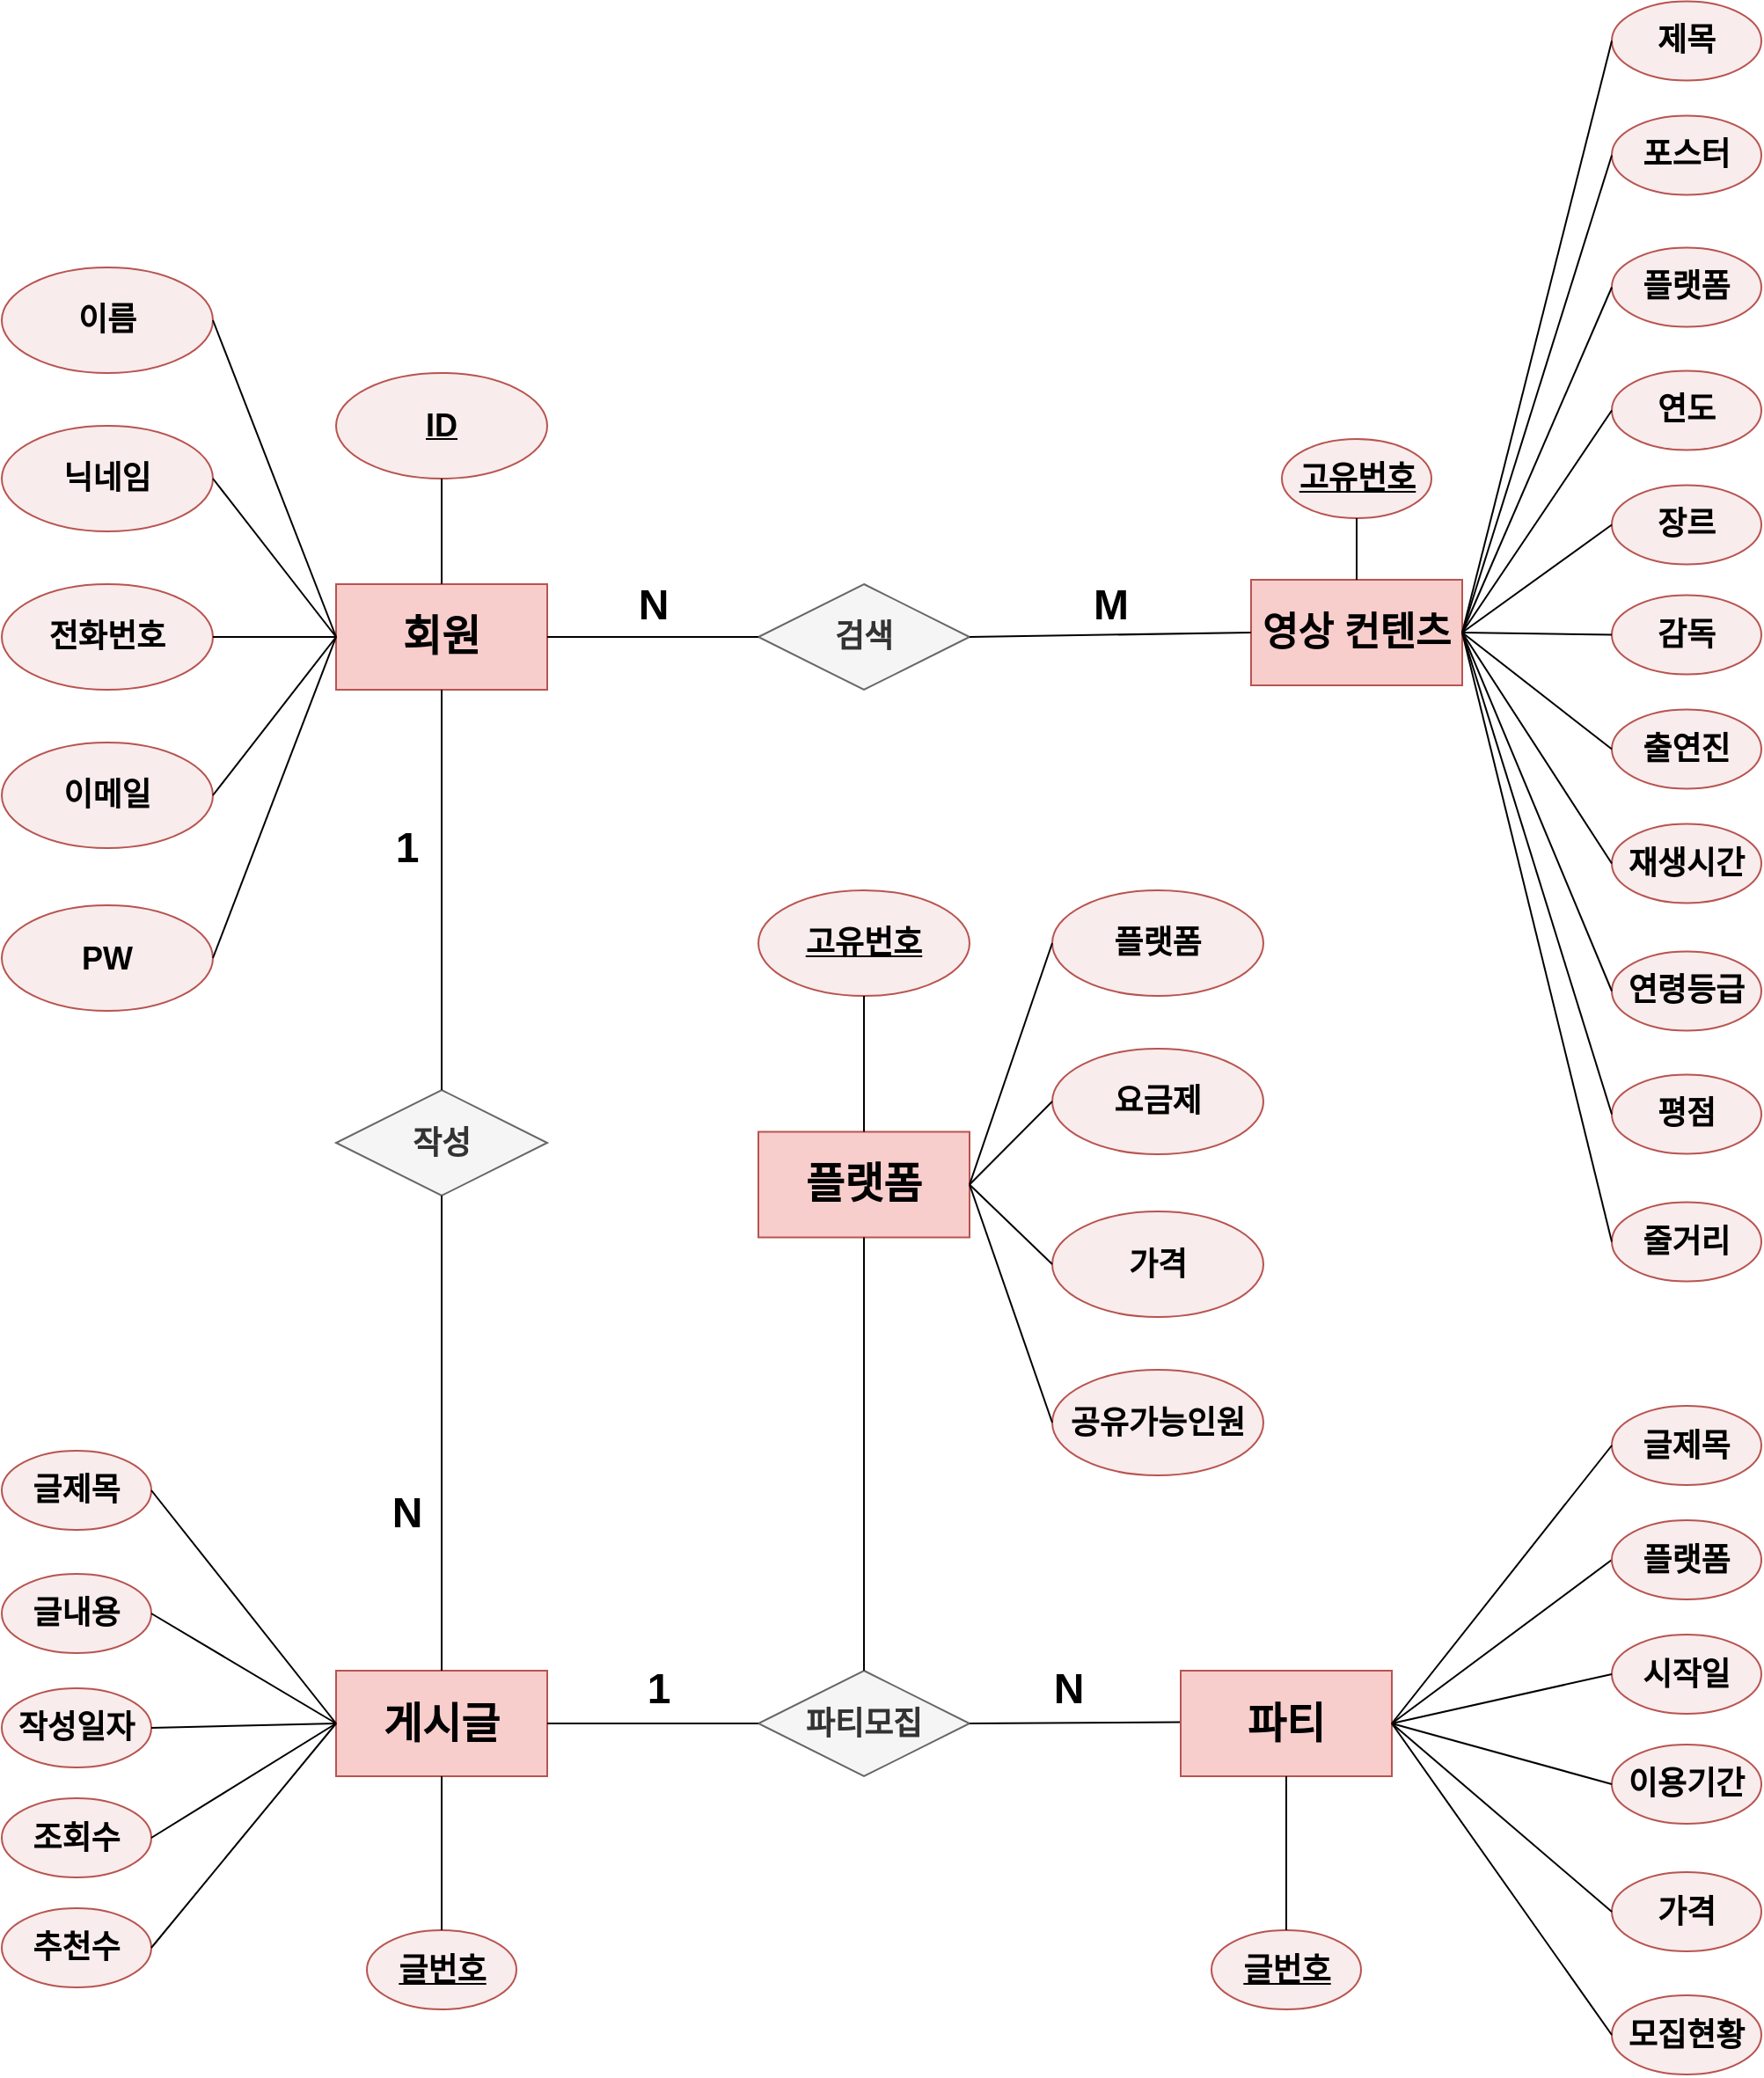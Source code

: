 <mxfile version="21.6.6" type="github">
  <diagram name="페이지-1" id="CwoBdQqP3WxRwVz8Imy_">
    <mxGraphModel dx="2500" dy="1132" grid="0" gridSize="10" guides="1" tooltips="1" connect="1" arrows="1" fold="1" page="0" pageScale="1" pageWidth="827" pageHeight="1169" math="0" shadow="0">
      <root>
        <mxCell id="0" />
        <mxCell id="1" parent="0" />
        <mxCell id="xpID4ekq_0A04-lth_M5-1" value="&lt;font size=&quot;1&quot;&gt;&lt;b style=&quot;font-size: 24px;&quot;&gt;회원&lt;/b&gt;&lt;/font&gt;" style="rounded=0;whiteSpace=wrap;html=1;fillColor=#f8cecc;strokeColor=#b85450;" vertex="1" parent="1">
          <mxGeometry x="180" y="490" width="120" height="60" as="geometry" />
        </mxCell>
        <mxCell id="xpID4ekq_0A04-lth_M5-2" value="&lt;b&gt;&lt;font style=&quot;font-size: 18px;&quot;&gt;닉네임&lt;/font&gt;&lt;/b&gt;" style="ellipse;whiteSpace=wrap;html=1;fillColor=#F8ECEC;strokeColor=#b85450;" vertex="1" parent="1">
          <mxGeometry x="-10" y="400" width="120" height="60" as="geometry" />
        </mxCell>
        <mxCell id="xpID4ekq_0A04-lth_M5-3" value="" style="endArrow=none;html=1;rounded=0;entryX=0;entryY=0.5;entryDx=0;entryDy=0;exitX=1;exitY=0.5;exitDx=0;exitDy=0;" edge="1" parent="1" source="xpID4ekq_0A04-lth_M5-2" target="xpID4ekq_0A04-lth_M5-1">
          <mxGeometry width="50" height="50" relative="1" as="geometry">
            <mxPoint x="140" y="520" as="sourcePoint" />
            <mxPoint x="190" y="470" as="targetPoint" />
          </mxGeometry>
        </mxCell>
        <mxCell id="xpID4ekq_0A04-lth_M5-4" value="&lt;span style=&quot;font-size: 18px;&quot;&gt;&lt;b&gt;PW&lt;/b&gt;&lt;/span&gt;" style="ellipse;whiteSpace=wrap;html=1;fillColor=#F8ECEC;strokeColor=#b85450;" vertex="1" parent="1">
          <mxGeometry x="-10" y="672.5" width="120" height="60" as="geometry" />
        </mxCell>
        <mxCell id="xpID4ekq_0A04-lth_M5-5" value="&lt;span style=&quot;font-size: 18px;&quot;&gt;&lt;b&gt;&lt;u&gt;ID&lt;/u&gt;&lt;/b&gt;&lt;/span&gt;" style="ellipse;whiteSpace=wrap;html=1;fillColor=#F8ECEC;strokeColor=#b85450;" vertex="1" parent="1">
          <mxGeometry x="180" y="370" width="120" height="60" as="geometry" />
        </mxCell>
        <mxCell id="xpID4ekq_0A04-lth_M5-6" value="" style="endArrow=none;html=1;rounded=0;entryX=0.5;entryY=0;entryDx=0;entryDy=0;exitX=0.5;exitY=1;exitDx=0;exitDy=0;" edge="1" parent="1" source="xpID4ekq_0A04-lth_M5-5" target="xpID4ekq_0A04-lth_M5-1">
          <mxGeometry width="50" height="50" relative="1" as="geometry">
            <mxPoint x="240" y="470" as="sourcePoint" />
            <mxPoint x="290" y="420" as="targetPoint" />
          </mxGeometry>
        </mxCell>
        <mxCell id="xpID4ekq_0A04-lth_M5-8" value="" style="endArrow=none;html=1;rounded=0;entryX=1;entryY=0.5;entryDx=0;entryDy=0;exitX=0;exitY=0.5;exitDx=0;exitDy=0;" edge="1" parent="1" source="xpID4ekq_0A04-lth_M5-1" target="xpID4ekq_0A04-lth_M5-4">
          <mxGeometry width="50" height="50" relative="1" as="geometry">
            <mxPoint x="240" y="550" as="sourcePoint" />
            <mxPoint x="290" y="500" as="targetPoint" />
          </mxGeometry>
        </mxCell>
        <mxCell id="xpID4ekq_0A04-lth_M5-9" value="&lt;b&gt;&lt;font style=&quot;font-size: 18px;&quot;&gt;이메일&lt;/font&gt;&lt;/b&gt;" style="ellipse;whiteSpace=wrap;html=1;fillColor=#F8ECEC;strokeColor=#b85450;" vertex="1" parent="1">
          <mxGeometry x="-10" y="580" width="120" height="60" as="geometry" />
        </mxCell>
        <mxCell id="xpID4ekq_0A04-lth_M5-10" value="" style="endArrow=none;html=1;rounded=0;exitX=1;exitY=0.5;exitDx=0;exitDy=0;" edge="1" parent="1" source="xpID4ekq_0A04-lth_M5-9">
          <mxGeometry width="50" height="50" relative="1" as="geometry">
            <mxPoint x="130" y="570" as="sourcePoint" />
            <mxPoint x="180" y="520" as="targetPoint" />
          </mxGeometry>
        </mxCell>
        <mxCell id="xpID4ekq_0A04-lth_M5-11" value="&lt;b&gt;&lt;font style=&quot;font-size: 18px;&quot;&gt;전화번호&lt;/font&gt;&lt;/b&gt;" style="ellipse;whiteSpace=wrap;html=1;fillColor=#F8ECEC;strokeColor=#b85450;" vertex="1" parent="1">
          <mxGeometry x="-10" y="490" width="120" height="60" as="geometry" />
        </mxCell>
        <mxCell id="xpID4ekq_0A04-lth_M5-12" value="" style="endArrow=none;html=1;rounded=0;entryX=0;entryY=0.5;entryDx=0;entryDy=0;exitX=1;exitY=0.5;exitDx=0;exitDy=0;" edge="1" parent="1" source="xpID4ekq_0A04-lth_M5-11" target="xpID4ekq_0A04-lth_M5-1">
          <mxGeometry width="50" height="50" relative="1" as="geometry">
            <mxPoint x="120" y="520" as="sourcePoint" />
            <mxPoint x="170" y="470" as="targetPoint" />
          </mxGeometry>
        </mxCell>
        <mxCell id="xpID4ekq_0A04-lth_M5-13" value="&lt;font style=&quot;font-size: 18px;&quot;&gt;&lt;b&gt;검색&lt;/b&gt;&lt;/font&gt;" style="rhombus;whiteSpace=wrap;html=1;fillColor=#f5f5f5;fontColor=#333333;strokeColor=#666666;" vertex="1" parent="1">
          <mxGeometry x="420" y="490" width="120" height="60" as="geometry" />
        </mxCell>
        <mxCell id="xpID4ekq_0A04-lth_M5-14" value="" style="endArrow=none;html=1;rounded=0;entryX=0;entryY=0.5;entryDx=0;entryDy=0;" edge="1" parent="1" target="xpID4ekq_0A04-lth_M5-13">
          <mxGeometry width="50" height="50" relative="1" as="geometry">
            <mxPoint x="300" y="520" as="sourcePoint" />
            <mxPoint x="350" y="470" as="targetPoint" />
          </mxGeometry>
        </mxCell>
        <mxCell id="xpID4ekq_0A04-lth_M5-40" value="&lt;b style=&quot;&quot;&gt;&lt;font style=&quot;font-size: 22px;&quot;&gt;영상 컨텐츠&lt;/font&gt;&lt;/b&gt;" style="rounded=0;whiteSpace=wrap;html=1;fillColor=#f8cecc;strokeColor=#b85450;" vertex="1" parent="1">
          <mxGeometry x="700" y="487.5" width="120" height="60" as="geometry" />
        </mxCell>
        <mxCell id="xpID4ekq_0A04-lth_M5-41" value="&lt;b&gt;&lt;font style=&quot;font-size: 18px;&quot;&gt;제목&lt;/font&gt;&lt;/b&gt;" style="ellipse;whiteSpace=wrap;html=1;fillColor=#F8ECEC;strokeColor=#b85450;" vertex="1" parent="1">
          <mxGeometry x="905" y="158.75" width="85" height="45" as="geometry" />
        </mxCell>
        <mxCell id="xpID4ekq_0A04-lth_M5-42" value="&lt;b&gt;&lt;font style=&quot;font-size: 18px;&quot;&gt;연도&lt;/font&gt;&lt;/b&gt;" style="ellipse;whiteSpace=wrap;html=1;fillColor=#F8ECEC;strokeColor=#b85450;" vertex="1" parent="1">
          <mxGeometry x="905" y="368.75" width="85" height="45" as="geometry" />
        </mxCell>
        <mxCell id="xpID4ekq_0A04-lth_M5-43" value="&lt;span style=&quot;font-size: 18px;&quot;&gt;&lt;b&gt;&lt;u&gt;고유번호&lt;/u&gt;&lt;/b&gt;&lt;/span&gt;" style="ellipse;whiteSpace=wrap;html=1;fillColor=#F8ECEC;strokeColor=#b85450;" vertex="1" parent="1">
          <mxGeometry x="717.5" y="407.5" width="85" height="45" as="geometry" />
        </mxCell>
        <mxCell id="xpID4ekq_0A04-lth_M5-44" value="" style="endArrow=none;html=1;rounded=0;entryX=0.5;entryY=0;entryDx=0;entryDy=0;exitX=0.5;exitY=1;exitDx=0;exitDy=0;" edge="1" parent="1" target="xpID4ekq_0A04-lth_M5-40" source="xpID4ekq_0A04-lth_M5-43">
          <mxGeometry width="50" height="50" relative="1" as="geometry">
            <mxPoint x="660" y="457.5" as="sourcePoint" />
            <mxPoint x="710" y="407.5" as="targetPoint" />
          </mxGeometry>
        </mxCell>
        <mxCell id="xpID4ekq_0A04-lth_M5-45" value="" style="endArrow=none;html=1;rounded=0;entryX=0;entryY=0.5;entryDx=0;entryDy=0;exitX=1;exitY=0.5;exitDx=0;exitDy=0;" edge="1" parent="1" target="xpID4ekq_0A04-lth_M5-41" source="xpID4ekq_0A04-lth_M5-40">
          <mxGeometry width="50" height="50" relative="1" as="geometry">
            <mxPoint x="760" y="487.5" as="sourcePoint" />
            <mxPoint x="810" y="437.5" as="targetPoint" />
          </mxGeometry>
        </mxCell>
        <mxCell id="xpID4ekq_0A04-lth_M5-46" value="" style="endArrow=none;html=1;rounded=0;entryX=0;entryY=0.5;entryDx=0;entryDy=0;exitX=1;exitY=0.5;exitDx=0;exitDy=0;" edge="1" parent="1" target="xpID4ekq_0A04-lth_M5-42" source="xpID4ekq_0A04-lth_M5-40">
          <mxGeometry width="50" height="50" relative="1" as="geometry">
            <mxPoint x="760" y="487.5" as="sourcePoint" />
            <mxPoint x="810" y="437.5" as="targetPoint" />
          </mxGeometry>
        </mxCell>
        <mxCell id="xpID4ekq_0A04-lth_M5-48" value="&lt;b&gt;&lt;font style=&quot;font-size: 18px;&quot;&gt;재생시간&lt;/font&gt;&lt;/b&gt;" style="ellipse;whiteSpace=wrap;html=1;fillColor=#F8ECEC;strokeColor=#b85450;" vertex="1" parent="1">
          <mxGeometry x="905" y="626.25" width="85" height="45" as="geometry" />
        </mxCell>
        <mxCell id="xpID4ekq_0A04-lth_M5-49" value="&lt;b&gt;&lt;font style=&quot;font-size: 18px;&quot;&gt;감독&lt;/font&gt;&lt;/b&gt;" style="ellipse;whiteSpace=wrap;html=1;fillColor=#F8ECEC;strokeColor=#b85450;" vertex="1" parent="1">
          <mxGeometry x="905" y="496.25" width="85" height="45" as="geometry" />
        </mxCell>
        <mxCell id="xpID4ekq_0A04-lth_M5-51" value="" style="endArrow=none;html=1;rounded=0;exitX=0;exitY=0.5;exitDx=0;exitDy=0;entryX=1;entryY=0.5;entryDx=0;entryDy=0;" edge="1" parent="1" source="xpID4ekq_0A04-lth_M5-49" target="xpID4ekq_0A04-lth_M5-40">
          <mxGeometry width="50" height="50" relative="1" as="geometry">
            <mxPoint x="710" y="597.5" as="sourcePoint" />
            <mxPoint x="760" y="547.5" as="targetPoint" />
          </mxGeometry>
        </mxCell>
        <mxCell id="xpID4ekq_0A04-lth_M5-52" value="" style="endArrow=none;html=1;rounded=0;entryX=0;entryY=0.5;entryDx=0;entryDy=0;exitX=1;exitY=0.5;exitDx=0;exitDy=0;" edge="1" parent="1" target="xpID4ekq_0A04-lth_M5-48" source="xpID4ekq_0A04-lth_M5-40">
          <mxGeometry width="50" height="50" relative="1" as="geometry">
            <mxPoint x="825" y="517.5" as="sourcePoint" />
            <mxPoint x="810" y="497.5" as="targetPoint" />
          </mxGeometry>
        </mxCell>
        <mxCell id="xpID4ekq_0A04-lth_M5-53" value="&lt;span style=&quot;font-size: 18px;&quot;&gt;&lt;b&gt;출연진&lt;/b&gt;&lt;/span&gt;" style="ellipse;whiteSpace=wrap;html=1;fillColor=#F8ECEC;strokeColor=#b85450;" vertex="1" parent="1">
          <mxGeometry x="905" y="561.25" width="85" height="45" as="geometry" />
        </mxCell>
        <mxCell id="xpID4ekq_0A04-lth_M5-54" value="&lt;span style=&quot;font-size: 18px;&quot;&gt;&lt;b&gt;장르&lt;/b&gt;&lt;/span&gt;" style="ellipse;whiteSpace=wrap;html=1;fillColor=#F8ECEC;strokeColor=#b85450;" vertex="1" parent="1">
          <mxGeometry x="905" y="433.75" width="85" height="45" as="geometry" />
        </mxCell>
        <mxCell id="xpID4ekq_0A04-lth_M5-55" value="" style="endArrow=none;html=1;rounded=0;entryX=0;entryY=0.5;entryDx=0;entryDy=0;" edge="1" parent="1" target="xpID4ekq_0A04-lth_M5-53">
          <mxGeometry width="50" height="50" relative="1" as="geometry">
            <mxPoint x="820" y="517.5" as="sourcePoint" />
            <mxPoint x="870" y="467.5" as="targetPoint" />
          </mxGeometry>
        </mxCell>
        <mxCell id="xpID4ekq_0A04-lth_M5-56" value="" style="endArrow=none;html=1;rounded=0;entryX=0;entryY=0.5;entryDx=0;entryDy=0;" edge="1" parent="1" target="xpID4ekq_0A04-lth_M5-54">
          <mxGeometry width="50" height="50" relative="1" as="geometry">
            <mxPoint x="820" y="517.5" as="sourcePoint" />
            <mxPoint x="870" y="467.5" as="targetPoint" />
          </mxGeometry>
        </mxCell>
        <mxCell id="xpID4ekq_0A04-lth_M5-57" value="" style="endArrow=none;html=1;rounded=0;entryX=0;entryY=0.5;entryDx=0;entryDy=0;" edge="1" parent="1" target="xpID4ekq_0A04-lth_M5-40">
          <mxGeometry width="50" height="50" relative="1" as="geometry">
            <mxPoint x="540" y="520" as="sourcePoint" />
            <mxPoint x="690" y="520" as="targetPoint" />
          </mxGeometry>
        </mxCell>
        <mxCell id="xpID4ekq_0A04-lth_M5-110" value="N" style="text;strokeColor=none;fillColor=none;html=1;fontSize=24;fontStyle=1;verticalAlign=middle;align=center;" vertex="1" parent="1">
          <mxGeometry x="310" y="482" width="100" height="40" as="geometry" />
        </mxCell>
        <mxCell id="xpID4ekq_0A04-lth_M5-113" value="M" style="text;strokeColor=none;fillColor=none;html=1;fontSize=24;fontStyle=1;verticalAlign=middle;align=center;" vertex="1" parent="1">
          <mxGeometry x="570" y="482" width="100" height="40" as="geometry" />
        </mxCell>
        <mxCell id="xpID4ekq_0A04-lth_M5-115" value="&lt;span style=&quot;font-size: 18px;&quot;&gt;&lt;b&gt;이름&lt;/b&gt;&lt;/span&gt;" style="ellipse;whiteSpace=wrap;html=1;fillColor=#F8ECEC;strokeColor=#b85450;" vertex="1" parent="1">
          <mxGeometry x="-10" y="310" width="120" height="60" as="geometry" />
        </mxCell>
        <mxCell id="xpID4ekq_0A04-lth_M5-116" value="" style="endArrow=none;html=1;rounded=0;entryX=0;entryY=0.5;entryDx=0;entryDy=0;exitX=1;exitY=0.5;exitDx=0;exitDy=0;" edge="1" parent="1" source="xpID4ekq_0A04-lth_M5-115" target="xpID4ekq_0A04-lth_M5-1">
          <mxGeometry width="50" height="50" relative="1" as="geometry">
            <mxPoint x="120" y="340" as="sourcePoint" />
            <mxPoint x="170" y="290" as="targetPoint" />
          </mxGeometry>
        </mxCell>
        <mxCell id="xpID4ekq_0A04-lth_M5-117" value="&lt;b&gt;&lt;font style=&quot;font-size: 18px;&quot;&gt;플랫폼&lt;/font&gt;&lt;/b&gt;" style="ellipse;whiteSpace=wrap;html=1;fillColor=#F8ECEC;strokeColor=#b85450;" vertex="1" parent="1">
          <mxGeometry x="905" y="298.75" width="85" height="45" as="geometry" />
        </mxCell>
        <mxCell id="xpID4ekq_0A04-lth_M5-118" value="&lt;b&gt;&lt;font style=&quot;font-size: 18px;&quot;&gt;연령등급&lt;/font&gt;&lt;/b&gt;" style="ellipse;whiteSpace=wrap;html=1;fillColor=#F8ECEC;strokeColor=#b85450;" vertex="1" parent="1">
          <mxGeometry x="905" y="698.75" width="85" height="45" as="geometry" />
        </mxCell>
        <mxCell id="xpID4ekq_0A04-lth_M5-119" value="" style="endArrow=none;html=1;rounded=0;entryX=1;entryY=0.5;entryDx=0;entryDy=0;exitX=0;exitY=0.5;exitDx=0;exitDy=0;" edge="1" parent="1" source="xpID4ekq_0A04-lth_M5-118" target="xpID4ekq_0A04-lth_M5-40">
          <mxGeometry width="50" height="50" relative="1" as="geometry">
            <mxPoint x="905" y="702.5" as="sourcePoint" />
            <mxPoint x="825" y="517.5" as="targetPoint" />
          </mxGeometry>
        </mxCell>
        <mxCell id="xpID4ekq_0A04-lth_M5-120" value="" style="endArrow=none;html=1;rounded=0;entryX=0;entryY=0.5;entryDx=0;entryDy=0;" edge="1" parent="1" target="xpID4ekq_0A04-lth_M5-117">
          <mxGeometry width="50" height="50" relative="1" as="geometry">
            <mxPoint x="820" y="517.5" as="sourcePoint" />
            <mxPoint x="870" y="467.5" as="targetPoint" />
          </mxGeometry>
        </mxCell>
        <mxCell id="xpID4ekq_0A04-lth_M5-121" value="&lt;b&gt;&lt;font style=&quot;font-size: 18px;&quot;&gt;포스터&lt;/font&gt;&lt;/b&gt;" style="ellipse;whiteSpace=wrap;html=1;fillColor=#F8ECEC;strokeColor=#b85450;" vertex="1" parent="1">
          <mxGeometry x="905" y="223.75" width="85" height="45" as="geometry" />
        </mxCell>
        <mxCell id="xpID4ekq_0A04-lth_M5-122" value="&lt;b&gt;&lt;font style=&quot;font-size: 18px;&quot;&gt;평점&lt;/font&gt;&lt;/b&gt;" style="ellipse;whiteSpace=wrap;html=1;fillColor=#F8ECEC;strokeColor=#b85450;" vertex="1" parent="1">
          <mxGeometry x="905" y="768.75" width="85" height="45" as="geometry" />
        </mxCell>
        <mxCell id="xpID4ekq_0A04-lth_M5-123" value="" style="endArrow=none;html=1;rounded=0;exitX=1;exitY=0.5;exitDx=0;exitDy=0;entryX=0;entryY=0.5;entryDx=0;entryDy=0;" edge="1" parent="1" source="xpID4ekq_0A04-lth_M5-40" target="xpID4ekq_0A04-lth_M5-122">
          <mxGeometry width="50" height="50" relative="1" as="geometry">
            <mxPoint x="855" y="817.5" as="sourcePoint" />
            <mxPoint x="905" y="767.5" as="targetPoint" />
          </mxGeometry>
        </mxCell>
        <mxCell id="xpID4ekq_0A04-lth_M5-124" value="" style="endArrow=none;html=1;rounded=0;exitX=1;exitY=0.5;exitDx=0;exitDy=0;entryX=0;entryY=0.5;entryDx=0;entryDy=0;" edge="1" parent="1" source="xpID4ekq_0A04-lth_M5-40" target="xpID4ekq_0A04-lth_M5-121">
          <mxGeometry width="50" height="50" relative="1" as="geometry">
            <mxPoint x="855" y="317.5" as="sourcePoint" />
            <mxPoint x="905" y="267.5" as="targetPoint" />
          </mxGeometry>
        </mxCell>
        <mxCell id="xpID4ekq_0A04-lth_M5-125" value="&lt;font style=&quot;font-size: 18px;&quot;&gt;&lt;b&gt;작성&lt;/b&gt;&lt;/font&gt;" style="rhombus;whiteSpace=wrap;html=1;fillColor=#f5f5f5;fontColor=#333333;strokeColor=#666666;" vertex="1" parent="1">
          <mxGeometry x="180" y="777.5" width="120" height="60" as="geometry" />
        </mxCell>
        <mxCell id="xpID4ekq_0A04-lth_M5-126" value="" style="endArrow=none;html=1;rounded=0;exitX=0.5;exitY=0;exitDx=0;exitDy=0;" edge="1" parent="1" source="xpID4ekq_0A04-lth_M5-125">
          <mxGeometry width="50" height="50" relative="1" as="geometry">
            <mxPoint x="190" y="600" as="sourcePoint" />
            <mxPoint x="240" y="550" as="targetPoint" />
          </mxGeometry>
        </mxCell>
        <mxCell id="xpID4ekq_0A04-lth_M5-129" value="&lt;b style=&quot;border-color: var(--border-color); font-size: 24px;&quot;&gt;게시글&lt;/b&gt;" style="rounded=0;whiteSpace=wrap;html=1;fillColor=#f8cecc;strokeColor=#b85450;" vertex="1" parent="1">
          <mxGeometry x="180" y="1107.5" width="120" height="60" as="geometry" />
        </mxCell>
        <mxCell id="xpID4ekq_0A04-lth_M5-130" value="" style="endArrow=none;html=1;rounded=0;exitX=0.5;exitY=0;exitDx=0;exitDy=0;entryX=0.5;entryY=1;entryDx=0;entryDy=0;" edge="1" parent="1" source="xpID4ekq_0A04-lth_M5-129" target="xpID4ekq_0A04-lth_M5-125">
          <mxGeometry width="50" height="50" relative="1" as="geometry">
            <mxPoint x="239.29" y="1063" as="sourcePoint" />
            <mxPoint x="239.29" y="880" as="targetPoint" />
          </mxGeometry>
        </mxCell>
        <mxCell id="xpID4ekq_0A04-lth_M5-131" value="&lt;b&gt;&lt;font style=&quot;font-size: 18px;&quot;&gt;글내용&lt;/font&gt;&lt;/b&gt;" style="ellipse;whiteSpace=wrap;html=1;fillColor=#F8ECEC;strokeColor=#b85450;" vertex="1" parent="1">
          <mxGeometry x="-10" y="1052.5" width="85" height="45" as="geometry" />
        </mxCell>
        <mxCell id="xpID4ekq_0A04-lth_M5-132" value="&lt;b&gt;&lt;font style=&quot;font-size: 18px;&quot;&gt;조회수&lt;/font&gt;&lt;/b&gt;" style="ellipse;whiteSpace=wrap;html=1;fillColor=#F8ECEC;strokeColor=#b85450;" vertex="1" parent="1">
          <mxGeometry x="-10" y="1180" width="85" height="45" as="geometry" />
        </mxCell>
        <mxCell id="xpID4ekq_0A04-lth_M5-133" value="&lt;span style=&quot;font-size: 18px;&quot;&gt;&lt;b&gt;추천수&lt;/b&gt;&lt;/span&gt;" style="ellipse;whiteSpace=wrap;html=1;fillColor=#F8ECEC;strokeColor=#b85450;" vertex="1" parent="1">
          <mxGeometry x="-10" y="1242.5" width="85" height="45" as="geometry" />
        </mxCell>
        <mxCell id="xpID4ekq_0A04-lth_M5-134" value="&lt;span style=&quot;font-size: 18px;&quot;&gt;&lt;b&gt;작성일자&lt;/b&gt;&lt;/span&gt;" style="ellipse;whiteSpace=wrap;html=1;fillColor=#F8ECEC;strokeColor=#b85450;" vertex="1" parent="1">
          <mxGeometry x="-10" y="1117.5" width="85" height="45" as="geometry" />
        </mxCell>
        <mxCell id="xpID4ekq_0A04-lth_M5-135" value="&lt;b&gt;&lt;font style=&quot;font-size: 18px;&quot;&gt;글제목&lt;/font&gt;&lt;/b&gt;" style="ellipse;whiteSpace=wrap;html=1;fillColor=#F8ECEC;strokeColor=#b85450;" vertex="1" parent="1">
          <mxGeometry x="-10" y="982.5" width="85" height="45" as="geometry" />
        </mxCell>
        <mxCell id="xpID4ekq_0A04-lth_M5-136" value="&lt;b&gt;&lt;font style=&quot;font-size: 18px;&quot;&gt;&lt;u&gt;글번호&lt;/u&gt;&lt;/font&gt;&lt;/b&gt;" style="ellipse;whiteSpace=wrap;html=1;fillColor=#F8ECEC;strokeColor=#b85450;" vertex="1" parent="1">
          <mxGeometry x="197.5" y="1255" width="85" height="45" as="geometry" />
        </mxCell>
        <mxCell id="xpID4ekq_0A04-lth_M5-137" value="" style="endArrow=none;html=1;rounded=0;entryX=0;entryY=0.5;entryDx=0;entryDy=0;exitX=1;exitY=0.5;exitDx=0;exitDy=0;" edge="1" parent="1" source="xpID4ekq_0A04-lth_M5-133" target="xpID4ekq_0A04-lth_M5-129">
          <mxGeometry width="50" height="50" relative="1" as="geometry">
            <mxPoint x="65" y="1296.5" as="sourcePoint" />
            <mxPoint x="115" y="1246.5" as="targetPoint" />
          </mxGeometry>
        </mxCell>
        <mxCell id="xpID4ekq_0A04-lth_M5-138" value="" style="endArrow=none;html=1;rounded=0;exitX=1;exitY=0.5;exitDx=0;exitDy=0;" edge="1" parent="1" source="xpID4ekq_0A04-lth_M5-132">
          <mxGeometry width="50" height="50" relative="1" as="geometry">
            <mxPoint x="65" y="1237.5" as="sourcePoint" />
            <mxPoint x="180" y="1137.5" as="targetPoint" />
          </mxGeometry>
        </mxCell>
        <mxCell id="xpID4ekq_0A04-lth_M5-139" value="" style="endArrow=none;html=1;rounded=0;entryX=0;entryY=0.5;entryDx=0;entryDy=0;exitX=1;exitY=0.5;exitDx=0;exitDy=0;" edge="1" parent="1" source="xpID4ekq_0A04-lth_M5-134" target="xpID4ekq_0A04-lth_M5-129">
          <mxGeometry width="50" height="50" relative="1" as="geometry">
            <mxPoint x="65" y="1167.5" as="sourcePoint" />
            <mxPoint x="115" y="1117.5" as="targetPoint" />
          </mxGeometry>
        </mxCell>
        <mxCell id="xpID4ekq_0A04-lth_M5-140" value="" style="endArrow=none;html=1;rounded=0;entryX=0;entryY=0.5;entryDx=0;entryDy=0;exitX=1;exitY=0.5;exitDx=0;exitDy=0;" edge="1" parent="1" source="xpID4ekq_0A04-lth_M5-131" target="xpID4ekq_0A04-lth_M5-129">
          <mxGeometry width="50" height="50" relative="1" as="geometry">
            <mxPoint x="65" y="1107.5" as="sourcePoint" />
            <mxPoint x="115" y="1057.5" as="targetPoint" />
          </mxGeometry>
        </mxCell>
        <mxCell id="xpID4ekq_0A04-lth_M5-141" value="" style="endArrow=none;html=1;rounded=0;entryX=0;entryY=0.5;entryDx=0;entryDy=0;exitX=1;exitY=0.5;exitDx=0;exitDy=0;" edge="1" parent="1" source="xpID4ekq_0A04-lth_M5-135" target="xpID4ekq_0A04-lth_M5-129">
          <mxGeometry width="50" height="50" relative="1" as="geometry">
            <mxPoint x="65" y="1037.5" as="sourcePoint" />
            <mxPoint x="115" y="987.5" as="targetPoint" />
          </mxGeometry>
        </mxCell>
        <mxCell id="xpID4ekq_0A04-lth_M5-142" value="" style="endArrow=none;html=1;rounded=0;entryX=0.5;entryY=1;entryDx=0;entryDy=0;exitX=0.5;exitY=0;exitDx=0;exitDy=0;" edge="1" parent="1" source="xpID4ekq_0A04-lth_M5-136" target="xpID4ekq_0A04-lth_M5-129">
          <mxGeometry width="50" height="50" relative="1" as="geometry">
            <mxPoint x="80" y="967.5" as="sourcePoint" />
            <mxPoint x="115" y="907.5" as="targetPoint" />
          </mxGeometry>
        </mxCell>
        <mxCell id="xpID4ekq_0A04-lth_M5-143" value="1" style="text;strokeColor=none;fillColor=none;html=1;fontSize=24;fontStyle=1;verticalAlign=middle;align=center;" vertex="1" parent="1">
          <mxGeometry x="170" y="620" width="100" height="40" as="geometry" />
        </mxCell>
        <mxCell id="xpID4ekq_0A04-lth_M5-145" value="N" style="text;strokeColor=none;fillColor=none;html=1;fontSize=24;fontStyle=1;verticalAlign=middle;align=center;" vertex="1" parent="1">
          <mxGeometry x="170" y="997.5" width="100" height="40" as="geometry" />
        </mxCell>
        <mxCell id="xpID4ekq_0A04-lth_M5-146" value="&lt;span style=&quot;font-size: 18px;&quot;&gt;&lt;b&gt;파티모집&lt;/b&gt;&lt;/span&gt;" style="rhombus;whiteSpace=wrap;html=1;fillColor=#f5f5f5;fontColor=#333333;strokeColor=#666666;" vertex="1" parent="1">
          <mxGeometry x="420" y="1107.5" width="120" height="60" as="geometry" />
        </mxCell>
        <mxCell id="xpID4ekq_0A04-lth_M5-147" value="" style="endArrow=none;html=1;rounded=0;entryX=0;entryY=0.5;entryDx=0;entryDy=0;" edge="1" parent="1" target="xpID4ekq_0A04-lth_M5-146">
          <mxGeometry width="50" height="50" relative="1" as="geometry">
            <mxPoint x="300" y="1137.5" as="sourcePoint" />
            <mxPoint x="350" y="1087.5" as="targetPoint" />
          </mxGeometry>
        </mxCell>
        <mxCell id="xpID4ekq_0A04-lth_M5-148" value="" style="endArrow=none;html=1;rounded=0;entryX=0;entryY=0.5;entryDx=0;entryDy=0;exitX=1;exitY=0.5;exitDx=0;exitDy=0;" edge="1" parent="1" source="xpID4ekq_0A04-lth_M5-146">
          <mxGeometry width="50" height="50" relative="1" as="geometry">
            <mxPoint x="540" y="1136.79" as="sourcePoint" />
            <mxPoint x="660" y="1136.79" as="targetPoint" />
          </mxGeometry>
        </mxCell>
        <mxCell id="xpID4ekq_0A04-lth_M5-149" value="&lt;b style=&quot;border-color: var(--border-color); font-size: 24px;&quot;&gt;파티&lt;/b&gt;" style="rounded=0;whiteSpace=wrap;html=1;fillColor=#f8cecc;strokeColor=#b85450;" vertex="1" parent="1">
          <mxGeometry x="660" y="1107.5" width="120" height="60" as="geometry" />
        </mxCell>
        <mxCell id="xpID4ekq_0A04-lth_M5-150" value="&lt;b&gt;&lt;font style=&quot;font-size: 18px;&quot;&gt;&lt;u&gt;글번호&lt;/u&gt;&lt;/font&gt;&lt;/b&gt;" style="ellipse;whiteSpace=wrap;html=1;fillColor=#F8ECEC;strokeColor=#b85450;" vertex="1" parent="1">
          <mxGeometry x="677.5" y="1255" width="85" height="45" as="geometry" />
        </mxCell>
        <mxCell id="xpID4ekq_0A04-lth_M5-151" value="&lt;b&gt;&lt;font style=&quot;font-size: 18px;&quot;&gt;이용기간&lt;/font&gt;&lt;/b&gt;" style="ellipse;whiteSpace=wrap;html=1;fillColor=#F8ECEC;strokeColor=#b85450;" vertex="1" parent="1">
          <mxGeometry x="905" y="1149.5" width="85" height="45" as="geometry" />
        </mxCell>
        <mxCell id="xpID4ekq_0A04-lth_M5-153" value="&lt;span style=&quot;font-size: 18px;&quot;&gt;&lt;b&gt;시작일&lt;/b&gt;&lt;/span&gt;" style="ellipse;whiteSpace=wrap;html=1;fillColor=#F8ECEC;strokeColor=#b85450;" vertex="1" parent="1">
          <mxGeometry x="905" y="1087" width="85" height="45" as="geometry" />
        </mxCell>
        <mxCell id="xpID4ekq_0A04-lth_M5-154" value="&lt;span style=&quot;font-size: 18px;&quot;&gt;&lt;b&gt;글제목&lt;/b&gt;&lt;/span&gt;" style="ellipse;whiteSpace=wrap;html=1;fillColor=#F8ECEC;strokeColor=#b85450;" vertex="1" parent="1">
          <mxGeometry x="905" y="957" width="85" height="45" as="geometry" />
        </mxCell>
        <mxCell id="xpID4ekq_0A04-lth_M5-155" value="&lt;b style=&quot;&quot;&gt;&lt;font style=&quot;font-size: 18px;&quot;&gt;가격&lt;/font&gt;&lt;/b&gt;" style="ellipse;whiteSpace=wrap;html=1;fillColor=#F8ECEC;strokeColor=#b85450;" vertex="1" parent="1">
          <mxGeometry x="905" y="1222" width="85" height="45" as="geometry" />
        </mxCell>
        <mxCell id="xpID4ekq_0A04-lth_M5-156" value="&lt;b&gt;&lt;font style=&quot;font-size: 18px;&quot;&gt;모집현황&lt;/font&gt;&lt;/b&gt;" style="ellipse;whiteSpace=wrap;html=1;fillColor=#F8ECEC;strokeColor=#b85450;" vertex="1" parent="1">
          <mxGeometry x="905" y="1292" width="85" height="45" as="geometry" />
        </mxCell>
        <mxCell id="xpID4ekq_0A04-lth_M5-157" value="" style="endArrow=none;html=1;rounded=0;entryX=0;entryY=0.5;entryDx=0;entryDy=0;exitX=1;exitY=0.5;exitDx=0;exitDy=0;" edge="1" parent="1" source="xpID4ekq_0A04-lth_M5-149" target="xpID4ekq_0A04-lth_M5-156">
          <mxGeometry width="50" height="50" relative="1" as="geometry">
            <mxPoint x="790" y="1345" as="sourcePoint" />
            <mxPoint x="840" y="1295" as="targetPoint" />
          </mxGeometry>
        </mxCell>
        <mxCell id="xpID4ekq_0A04-lth_M5-158" value="" style="endArrow=none;html=1;rounded=0;entryX=0;entryY=0.5;entryDx=0;entryDy=0;exitX=1;exitY=0.5;exitDx=0;exitDy=0;" edge="1" parent="1" source="xpID4ekq_0A04-lth_M5-149" target="xpID4ekq_0A04-lth_M5-155">
          <mxGeometry width="50" height="50" relative="1" as="geometry">
            <mxPoint x="810" y="1295" as="sourcePoint" />
            <mxPoint x="860" y="1245" as="targetPoint" />
          </mxGeometry>
        </mxCell>
        <mxCell id="xpID4ekq_0A04-lth_M5-159" value="" style="endArrow=none;html=1;rounded=0;entryX=0;entryY=0.5;entryDx=0;entryDy=0;exitX=1;exitY=0.5;exitDx=0;exitDy=0;" edge="1" parent="1" source="xpID4ekq_0A04-lth_M5-149" target="xpID4ekq_0A04-lth_M5-151">
          <mxGeometry width="50" height="50" relative="1" as="geometry">
            <mxPoint x="820" y="1222.5" as="sourcePoint" />
            <mxPoint x="870" y="1172.5" as="targetPoint" />
          </mxGeometry>
        </mxCell>
        <mxCell id="xpID4ekq_0A04-lth_M5-160" value="" style="endArrow=none;html=1;rounded=0;entryX=0;entryY=0.5;entryDx=0;entryDy=0;exitX=1;exitY=0.5;exitDx=0;exitDy=0;" edge="1" parent="1" source="xpID4ekq_0A04-lth_M5-149" target="xpID4ekq_0A04-lth_M5-153">
          <mxGeometry width="50" height="50" relative="1" as="geometry">
            <mxPoint x="827" y="1162.5" as="sourcePoint" />
            <mxPoint x="877" y="1112.5" as="targetPoint" />
          </mxGeometry>
        </mxCell>
        <mxCell id="xpID4ekq_0A04-lth_M5-161" value="" style="endArrow=none;html=1;rounded=0;entryX=0;entryY=0.5;entryDx=0;entryDy=0;exitX=1;exitY=0.5;exitDx=0;exitDy=0;" edge="1" parent="1" source="xpID4ekq_0A04-lth_M5-149" target="xpID4ekq_0A04-lth_M5-169">
          <mxGeometry width="50" height="50" relative="1" as="geometry">
            <mxPoint x="840" y="1132.5" as="sourcePoint" />
            <mxPoint x="725.0" y="1070" as="targetPoint" />
          </mxGeometry>
        </mxCell>
        <mxCell id="xpID4ekq_0A04-lth_M5-162" value="" style="endArrow=none;html=1;rounded=0;entryX=0;entryY=0.5;entryDx=0;entryDy=0;exitX=1;exitY=0.5;exitDx=0;exitDy=0;" edge="1" parent="1" source="xpID4ekq_0A04-lth_M5-149" target="xpID4ekq_0A04-lth_M5-154">
          <mxGeometry width="50" height="50" relative="1" as="geometry">
            <mxPoint x="820" y="1107.5" as="sourcePoint" />
            <mxPoint x="870" y="1057.5" as="targetPoint" />
          </mxGeometry>
        </mxCell>
        <mxCell id="xpID4ekq_0A04-lth_M5-163" value="" style="endArrow=none;html=1;rounded=0;exitX=0.5;exitY=1;exitDx=0;exitDy=0;entryX=0.5;entryY=0;entryDx=0;entryDy=0;" edge="1" parent="1" source="xpID4ekq_0A04-lth_M5-149" target="xpID4ekq_0A04-lth_M5-150">
          <mxGeometry width="50" height="50" relative="1" as="geometry">
            <mxPoint x="855" y="987.5" as="sourcePoint" />
            <mxPoint x="905" y="937.5" as="targetPoint" />
          </mxGeometry>
        </mxCell>
        <mxCell id="xpID4ekq_0A04-lth_M5-164" value="&lt;b style=&quot;border-color: var(--border-color); font-size: 24px;&quot;&gt;플랫폼&lt;/b&gt;" style="rounded=0;whiteSpace=wrap;html=1;fillColor=#f8cecc;strokeColor=#b85450;" vertex="1" parent="1">
          <mxGeometry x="420" y="801.25" width="120" height="60" as="geometry" />
        </mxCell>
        <mxCell id="xpID4ekq_0A04-lth_M5-165" value="" style="endArrow=none;html=1;rounded=0;entryX=0.5;entryY=1;entryDx=0;entryDy=0;exitX=0.5;exitY=0;exitDx=0;exitDy=0;" edge="1" parent="1" source="xpID4ekq_0A04-lth_M5-146" target="xpID4ekq_0A04-lth_M5-164">
          <mxGeometry width="50" height="50" relative="1" as="geometry">
            <mxPoint x="460" y="1060" as="sourcePoint" />
            <mxPoint x="510" y="1010" as="targetPoint" />
          </mxGeometry>
        </mxCell>
        <mxCell id="xpID4ekq_0A04-lth_M5-169" value="&lt;span style=&quot;font-size: 18px;&quot;&gt;&lt;b&gt;플랫폼&lt;/b&gt;&lt;/span&gt;" style="ellipse;whiteSpace=wrap;html=1;fillColor=#F8ECEC;strokeColor=#b85450;" vertex="1" parent="1">
          <mxGeometry x="905" y="1022" width="85" height="45" as="geometry" />
        </mxCell>
        <mxCell id="xpID4ekq_0A04-lth_M5-173" value="&lt;span style=&quot;font-size: 18px;&quot;&gt;&lt;b&gt;가격&lt;/b&gt;&lt;/span&gt;" style="ellipse;whiteSpace=wrap;html=1;fillColor=#F8ECEC;strokeColor=#b85450;" vertex="1" parent="1">
          <mxGeometry x="587" y="846.5" width="120" height="60" as="geometry" />
        </mxCell>
        <mxCell id="xpID4ekq_0A04-lth_M5-174" value="&lt;b&gt;&lt;font style=&quot;font-size: 18px;&quot;&gt;요금제&lt;/font&gt;&lt;/b&gt;" style="ellipse;whiteSpace=wrap;html=1;fillColor=#F8ECEC;strokeColor=#b85450;" vertex="1" parent="1">
          <mxGeometry x="587" y="754" width="120" height="60" as="geometry" />
        </mxCell>
        <mxCell id="xpID4ekq_0A04-lth_M5-175" value="&lt;b&gt;&lt;font style=&quot;font-size: 18px;&quot;&gt;플랫폼&lt;/font&gt;&lt;/b&gt;" style="ellipse;whiteSpace=wrap;html=1;fillColor=#F8ECEC;strokeColor=#b85450;" vertex="1" parent="1">
          <mxGeometry x="587" y="664" width="120" height="60" as="geometry" />
        </mxCell>
        <mxCell id="xpID4ekq_0A04-lth_M5-176" value="" style="endArrow=none;html=1;rounded=0;entryX=0;entryY=0.5;entryDx=0;entryDy=0;exitX=1;exitY=0.5;exitDx=0;exitDy=0;" edge="1" parent="1" source="xpID4ekq_0A04-lth_M5-164" target="xpID4ekq_0A04-lth_M5-174">
          <mxGeometry width="50" height="50" relative="1" as="geometry">
            <mxPoint x="530" y="875" as="sourcePoint" />
            <mxPoint x="580" y="825" as="targetPoint" />
          </mxGeometry>
        </mxCell>
        <mxCell id="xpID4ekq_0A04-lth_M5-177" value="" style="endArrow=none;html=1;rounded=0;entryX=0;entryY=0.5;entryDx=0;entryDy=0;exitX=1;exitY=0.5;exitDx=0;exitDy=0;" edge="1" parent="1" source="xpID4ekq_0A04-lth_M5-164" target="xpID4ekq_0A04-lth_M5-173">
          <mxGeometry width="50" height="50" relative="1" as="geometry">
            <mxPoint x="510" y="965" as="sourcePoint" />
            <mxPoint x="560" y="915" as="targetPoint" />
          </mxGeometry>
        </mxCell>
        <mxCell id="xpID4ekq_0A04-lth_M5-178" value="" style="endArrow=none;html=1;rounded=0;entryX=0;entryY=0.5;entryDx=0;entryDy=0;exitX=1;exitY=0.5;exitDx=0;exitDy=0;" edge="1" parent="1" source="xpID4ekq_0A04-lth_M5-164" target="xpID4ekq_0A04-lth_M5-175">
          <mxGeometry width="50" height="50" relative="1" as="geometry">
            <mxPoint x="520" y="785" as="sourcePoint" />
            <mxPoint x="570" y="735" as="targetPoint" />
          </mxGeometry>
        </mxCell>
        <mxCell id="xpID4ekq_0A04-lth_M5-179" value="&lt;b&gt;&lt;font style=&quot;font-size: 18px;&quot;&gt;줄거리&lt;/font&gt;&lt;/b&gt;" style="ellipse;whiteSpace=wrap;html=1;fillColor=#F8ECEC;strokeColor=#b85450;" vertex="1" parent="1">
          <mxGeometry x="905" y="841.25" width="85" height="45" as="geometry" />
        </mxCell>
        <mxCell id="xpID4ekq_0A04-lth_M5-180" value="" style="endArrow=none;html=1;rounded=0;entryX=0;entryY=0.5;entryDx=0;entryDy=0;exitX=1;exitY=0.5;exitDx=0;exitDy=0;" edge="1" parent="1" source="xpID4ekq_0A04-lth_M5-40" target="xpID4ekq_0A04-lth_M5-179">
          <mxGeometry width="50" height="50" relative="1" as="geometry">
            <mxPoint x="790" y="660" as="sourcePoint" />
            <mxPoint x="840" y="610" as="targetPoint" />
          </mxGeometry>
        </mxCell>
        <mxCell id="xpID4ekq_0A04-lth_M5-181" value="&lt;b&gt;&lt;font style=&quot;font-size: 18px;&quot;&gt;&lt;u&gt;고유번호&lt;/u&gt;&lt;/font&gt;&lt;/b&gt;" style="ellipse;whiteSpace=wrap;html=1;fillColor=#F8ECEC;strokeColor=#b85450;" vertex="1" parent="1">
          <mxGeometry x="420" y="664" width="120" height="60" as="geometry" />
        </mxCell>
        <mxCell id="xpID4ekq_0A04-lth_M5-182" value="&lt;span style=&quot;font-size: 18px;&quot;&gt;&lt;b&gt;공유가능인원&lt;/b&gt;&lt;/span&gt;" style="ellipse;whiteSpace=wrap;html=1;fillColor=#F8ECEC;strokeColor=#b85450;" vertex="1" parent="1">
          <mxGeometry x="587" y="936.5" width="120" height="60" as="geometry" />
        </mxCell>
        <mxCell id="xpID4ekq_0A04-lth_M5-183" value="" style="endArrow=none;html=1;rounded=0;entryX=0;entryY=0.5;entryDx=0;entryDy=0;exitX=1;exitY=0.5;exitDx=0;exitDy=0;" edge="1" parent="1" source="xpID4ekq_0A04-lth_M5-164" target="xpID4ekq_0A04-lth_M5-182">
          <mxGeometry width="50" height="50" relative="1" as="geometry">
            <mxPoint x="520" y="1002.5" as="sourcePoint" />
            <mxPoint x="570" y="952.5" as="targetPoint" />
          </mxGeometry>
        </mxCell>
        <mxCell id="xpID4ekq_0A04-lth_M5-184" value="" style="endArrow=none;html=1;rounded=0;entryX=0.5;entryY=1;entryDx=0;entryDy=0;exitX=0.5;exitY=0;exitDx=0;exitDy=0;" edge="1" parent="1" source="xpID4ekq_0A04-lth_M5-164" target="xpID4ekq_0A04-lth_M5-181">
          <mxGeometry width="50" height="50" relative="1" as="geometry">
            <mxPoint x="520" y="732.5" as="sourcePoint" />
            <mxPoint x="570" y="682.5" as="targetPoint" />
          </mxGeometry>
        </mxCell>
        <mxCell id="xpID4ekq_0A04-lth_M5-185" value="1" style="text;strokeColor=none;fillColor=none;html=1;fontSize=24;fontStyle=1;verticalAlign=middle;align=center;" vertex="1" parent="1">
          <mxGeometry x="313" y="1098" width="100" height="40" as="geometry" />
        </mxCell>
        <mxCell id="xpID4ekq_0A04-lth_M5-186" value="N" style="text;strokeColor=none;fillColor=none;html=1;fontSize=24;fontStyle=1;verticalAlign=middle;align=center;" vertex="1" parent="1">
          <mxGeometry x="546" y="1098" width="100" height="40" as="geometry" />
        </mxCell>
      </root>
    </mxGraphModel>
  </diagram>
</mxfile>
